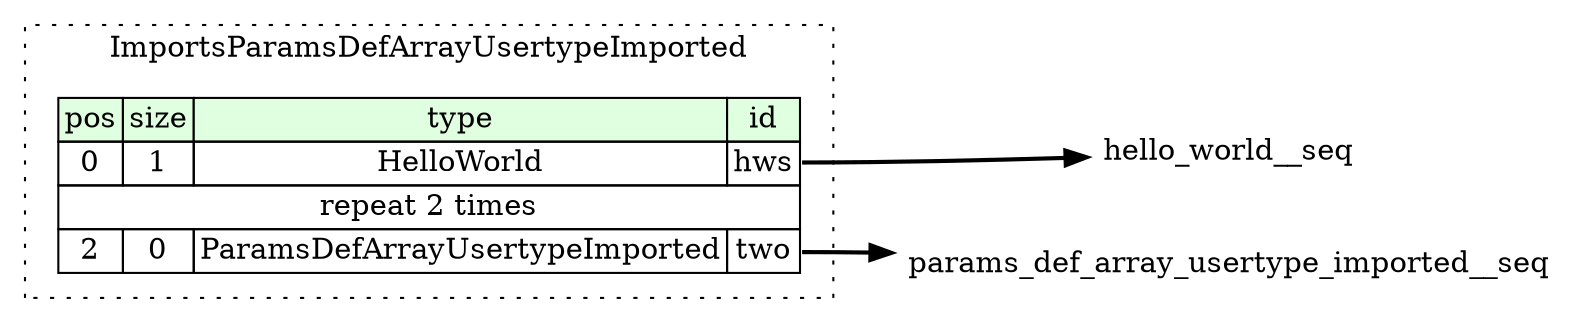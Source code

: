 digraph {
	rankdir=LR;
	node [shape=plaintext];
	subgraph cluster__imports_params_def_array_usertype_imported {
		label="ImportsParamsDefArrayUsertypeImported";
		graph[style=dotted];

		imports_params_def_array_usertype_imported__seq [label=<<TABLE BORDER="0" CELLBORDER="1" CELLSPACING="0">
			<TR><TD BGCOLOR="#E0FFE0">pos</TD><TD BGCOLOR="#E0FFE0">size</TD><TD BGCOLOR="#E0FFE0">type</TD><TD BGCOLOR="#E0FFE0">id</TD></TR>
			<TR><TD PORT="hws_pos">0</TD><TD PORT="hws_size">1</TD><TD>HelloWorld</TD><TD PORT="hws_type">hws</TD></TR>
			<TR><TD COLSPAN="4" PORT="hws__repeat">repeat 2 times</TD></TR>
			<TR><TD PORT="two_pos">2</TD><TD PORT="two_size">0</TD><TD>ParamsDefArrayUsertypeImported</TD><TD PORT="two_type">two</TD></TR>
		</TABLE>>];
	}
	imports_params_def_array_usertype_imported__seq:hws_type -> hello_world__seq [style=bold];
	imports_params_def_array_usertype_imported__seq:two_type -> params_def_array_usertype_imported__seq [style=bold];
}
